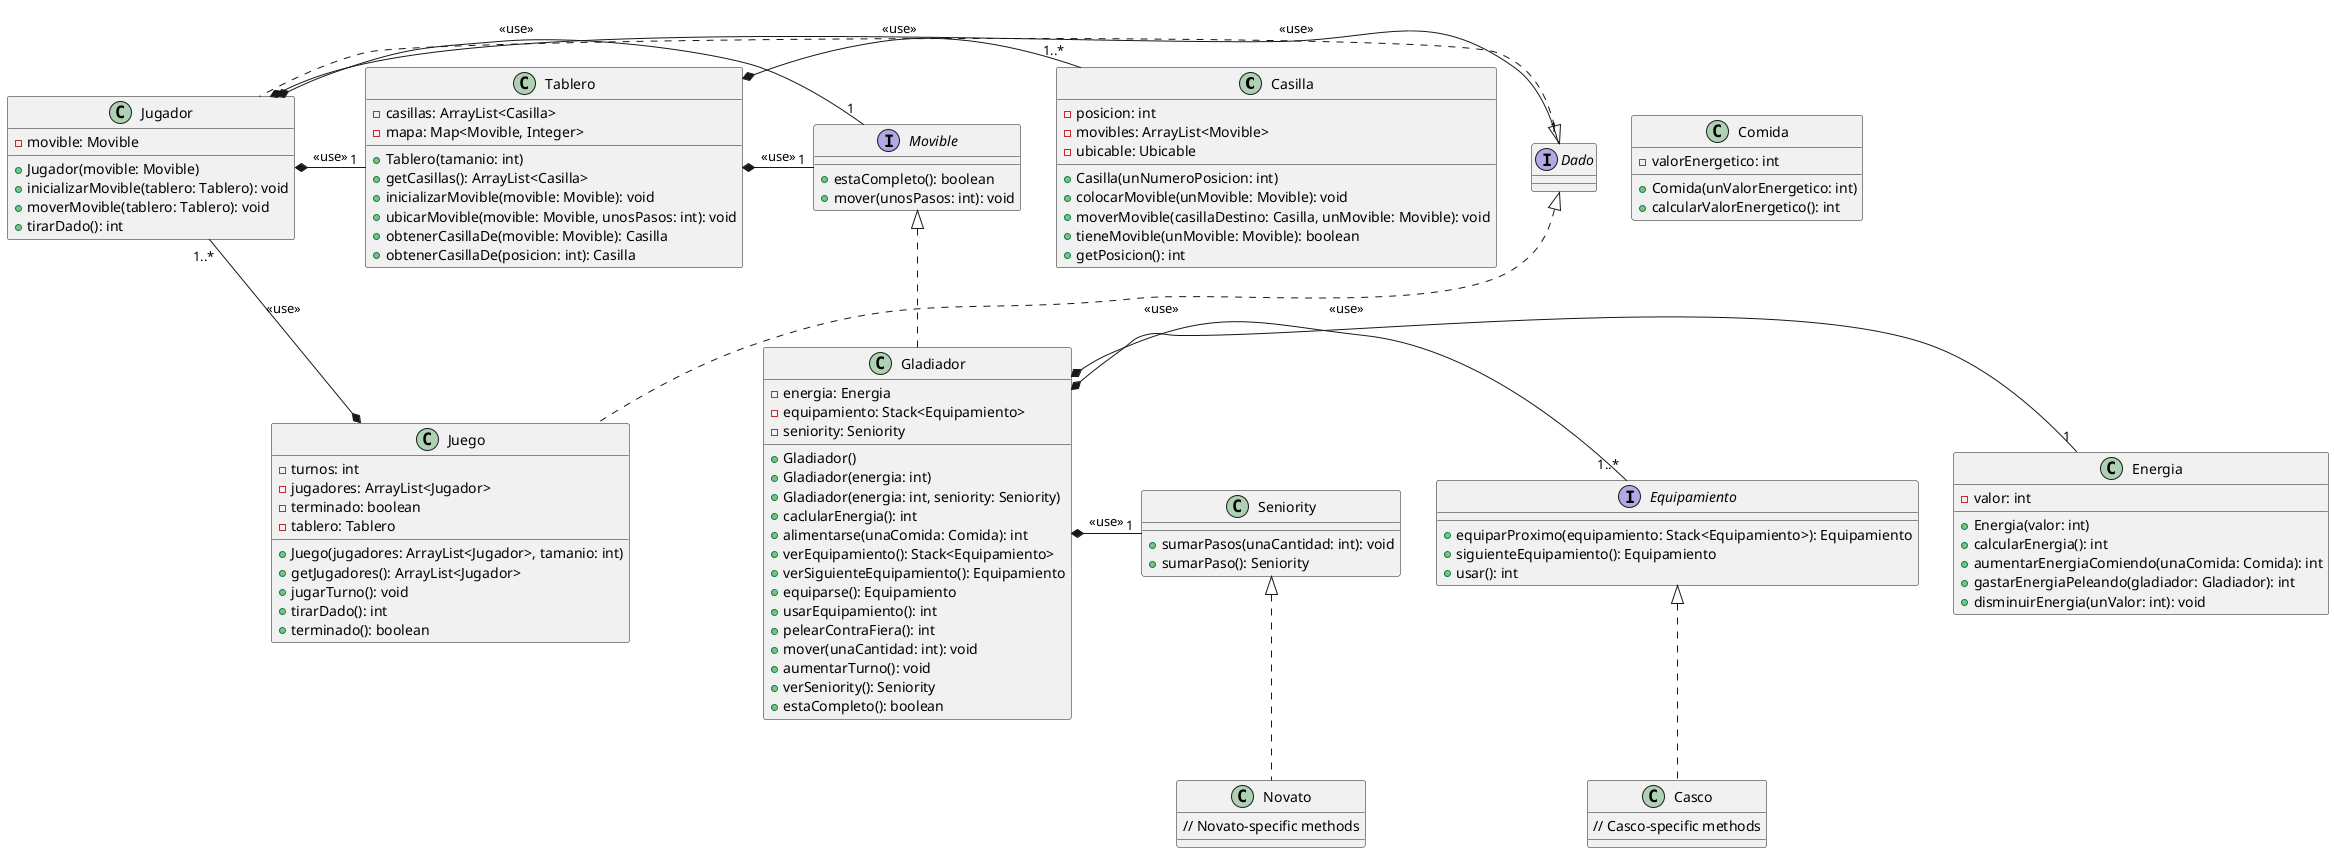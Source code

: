 @startuml

class Casilla {
  - posicion: int
  - movibles: ArrayList<Movible>
  - ubicable: Ubicable
  + Casilla(unNumeroPosicion: int)
  + colocarMovible(unMovible: Movible): void
  + moverMovible(casillaDestino: Casilla, unMovible: Movible): void
  + tieneMovible(unMovible: Movible): boolean
  + getPosicion(): int
}

class Comida {
  - valorEnergetico: int
  + Comida(unValorEnergetico: int)
  + calcularValorEnergetico(): int
}

class Energia {
  - valor: int
  + Energia(valor: int)
  + calcularEnergia(): int
  + aumentarEnergiaComiendo(unaComida: Comida): int
  + gastarEnergiaPeleando(gladiador: Gladiador): int
  + disminuirEnergia(unValor: int): void
}

class Gladiador implements Movible {
  - energia: Energia
  - equipamiento: Stack<Equipamiento>
  - seniority: Seniority
  + Gladiador()
  + Gladiador(energia: int)
  + Gladiador(energia: int, seniority: Seniority)
  + caclularEnergia(): int
  + alimentarse(unaComida: Comida): int
  + verEquipamiento(): Stack<Equipamiento>
  + verSiguienteEquipamiento(): Equipamiento
  + equiparse(): Equipamiento
  + usarEquipamiento(): int
  + pelearContraFiera(): int
  + mover(unaCantidad: int): void
  + aumentarTurno(): void
  + verSeniority(): Seniority
  + estaCompleto(): boolean
}

interface Movible {
  + estaCompleto(): boolean
  + mover(unosPasos: int): void
}

interface Equipamiento {
  + equiparProximo(equipamiento: Stack<Equipamiento>): Equipamiento
  + siguienteEquipamiento(): Equipamiento
  + usar(): int
}

class Juego implements Dado {
  - turnos: int
  - jugadores: ArrayList<Jugador>
  - terminado: boolean
  - tablero: Tablero
  + Juego(jugadores: ArrayList<Jugador>, tamanio: int)
  + getJugadores(): ArrayList<Jugador>
  + jugarTurno(): void
  + tirarDado(): int
  + terminado(): boolean
}

class Jugador implements Dado {
  - movible: Movible
  + Jugador(movible: Movible)
  + inicializarMovible(tablero: Tablero): void
  + moverMovible(tablero: Tablero): void
  + tirarDado(): int
}

class Tablero {
  - casillas: ArrayList<Casilla>
  - mapa: Map<Movible, Integer>
  + Tablero(tamanio: int)
  + getCasillas(): ArrayList<Casilla>
  + inicializarMovible(movible: Movible): void
  + ubicarMovible(movible: Movible, unosPasos: int): void
  + obtenerCasillaDe(movible: Movible): Casilla
  + obtenerCasillaDe(posicion: int): Casilla
}

class Seniority {
  + sumarPasos(unaCantidad: int): void
  + sumarPaso(): Seniority
}

class Novato implements Seniority {
  // Novato-specific methods
}

class Casco implements Equipamiento {
  // Casco-specific methods
}

Juego *- "1..*" Jugador: <<use>>
Jugador *- "1" Movible: <<use>>
Jugador *- "1" Dado: <<use>>
Jugador *- "1" Tablero: <<use>>
Tablero *- "1..*" Casilla: <<use>>
Tablero *- "1" Movible: <<use>>
Gladiador *- "1" Energia: <<use>>
Gladiador *- "1..*" Equipamiento: <<use>>
Gladiador *- "1" Seniority: <<use>>

@enduml
